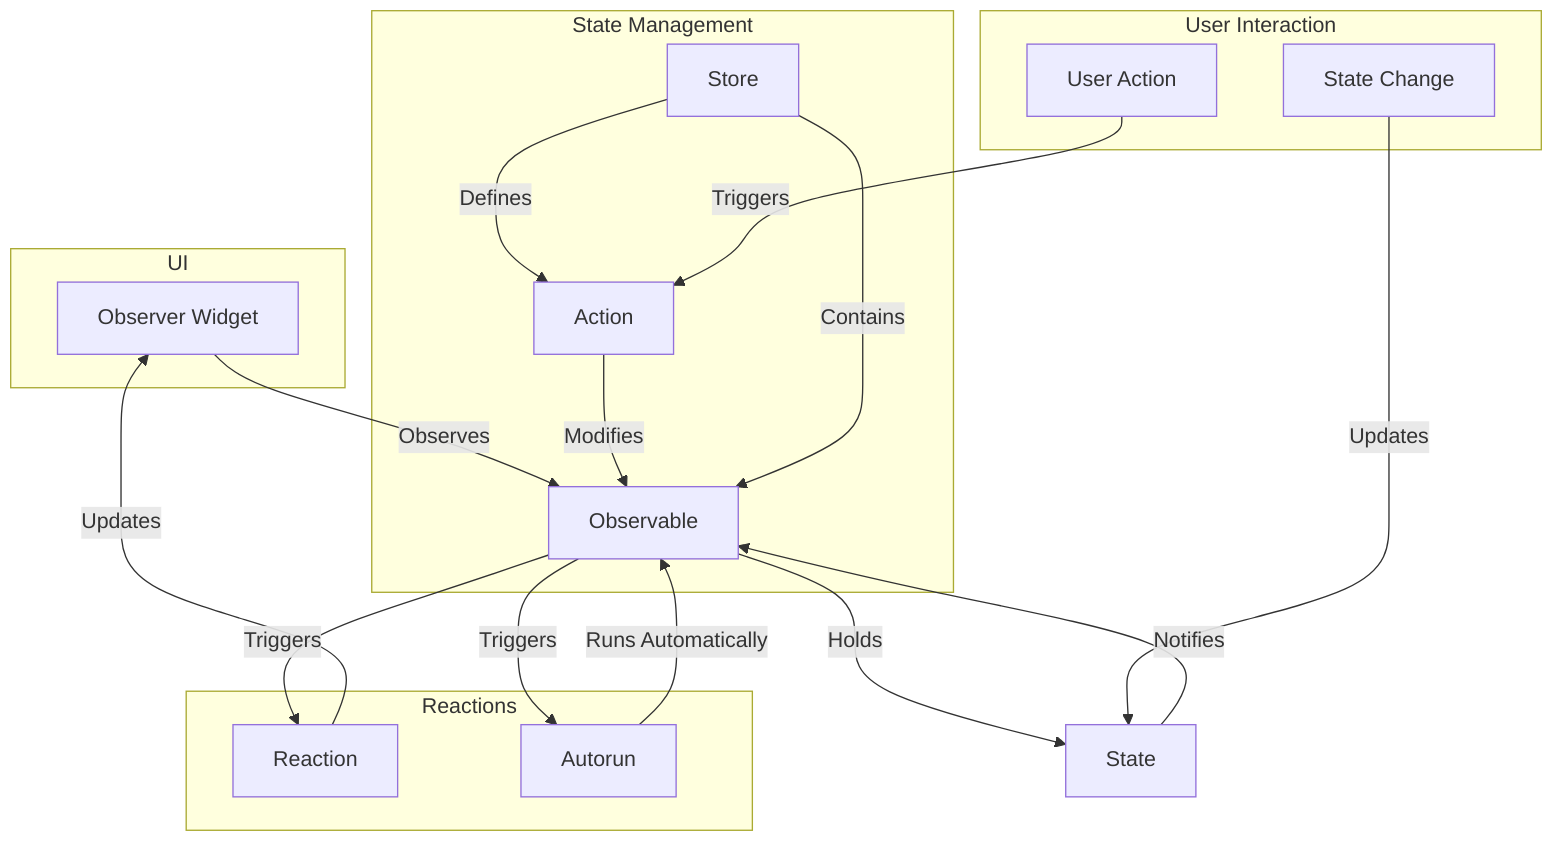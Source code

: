 graph TD
    subgraph UI
        A[Observer Widget]
    end
    
    subgraph State Management
        B[Observable]
        C[Action]
        D[Store]
    end

    subgraph Reactions
        E[Reaction]
        F[Autorun]
    end

    A -->|Observes| B
    B -->|Holds| G[State]
    C -->|Modifies| B
    D -->|Contains| B
    D -->|Defines| C
    B -->|Triggers| E
    B -->|Triggers| F
    E -->|Updates| A
    F -->|Runs Automatically| B

    subgraph User Interaction
        H[User Action]
        I[State Change]
    end

    H -->|Triggers| C
    I -->|Updates| G
    G -->|Notifies| B